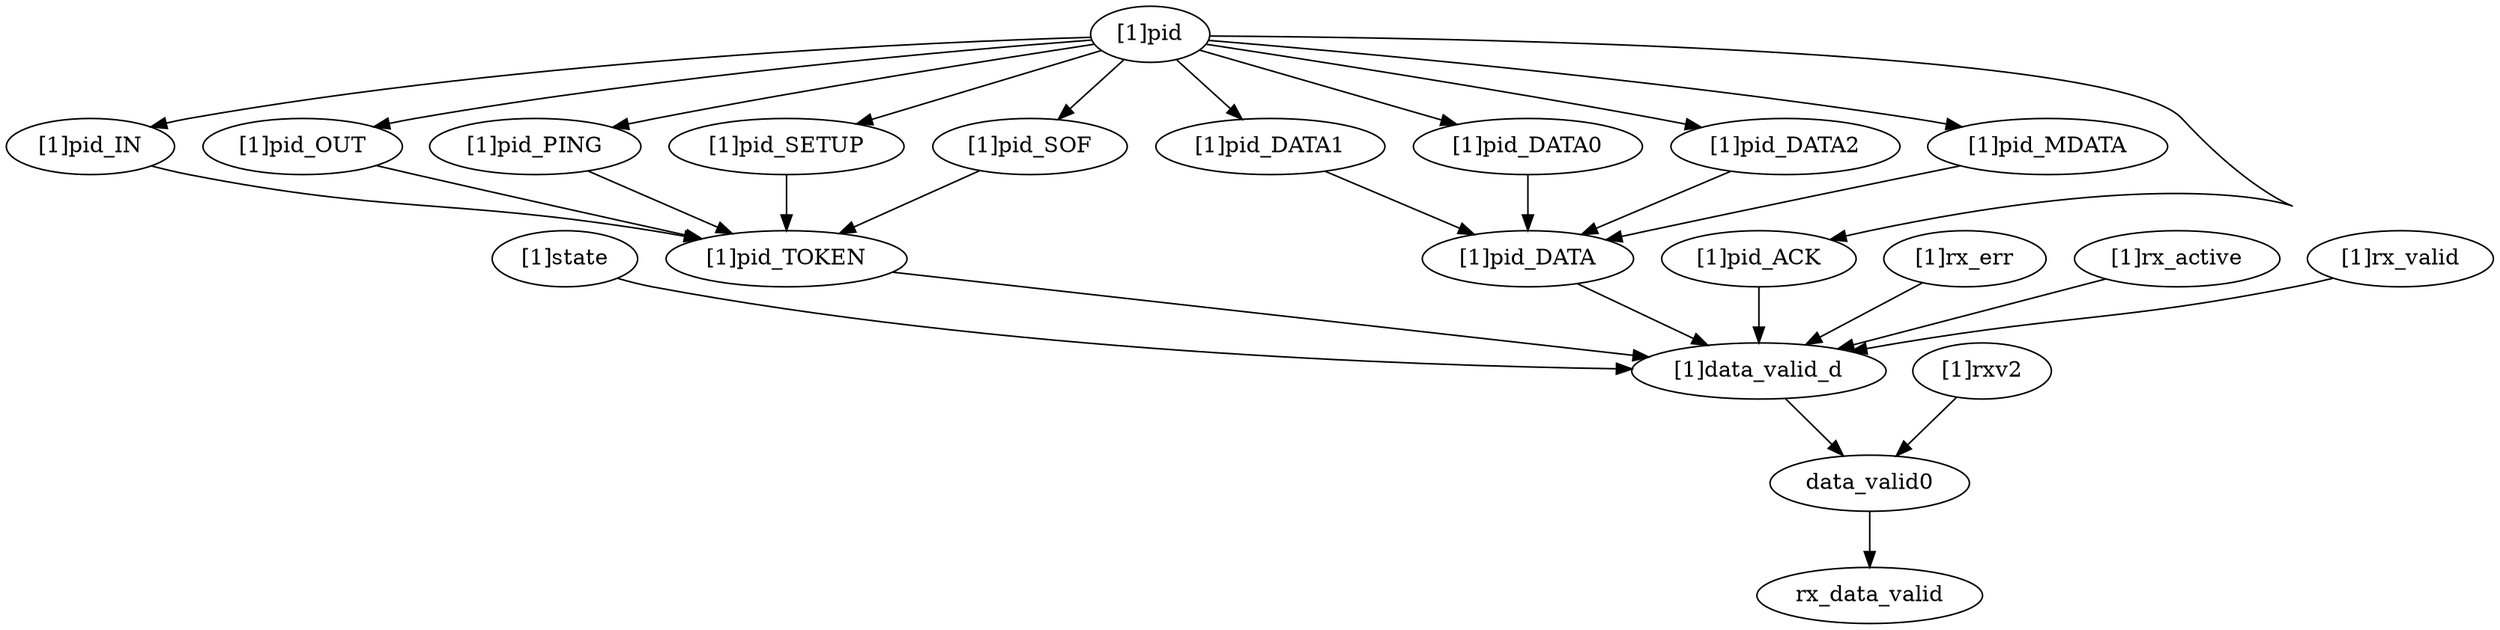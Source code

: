 strict digraph "" {
	"[1]state"	 [complexity=6,
		importance=0.141531180745,
		rank=0.0235885301242];
	"[1]data_valid_d"	 [complexity=5,
		importance=0.0558630258501,
		rank=0.01117260517];
	"[1]state" -> "[1]data_valid_d";
	"[1]pid_DATA1"	 [complexity=14,
		importance=0.0928682559301,
		rank=0.00663344685215];
	"[1]pid_DATA"	 [complexity=9,
		importance=0.0834939212395,
		rank=0.00927710235995];
	"[1]pid_DATA1" -> "[1]pid_DATA";
	"[1]rx_err"	 [complexity=18,
		importance=0.232334207657,
		rank=0.0129074559809];
	"[1]rx_err" -> "[1]data_valid_d";
	"[1]pid_IN"	 [complexity=15,
		importance=0.0975554537133,
		rank=0.00650369691422];
	"[1]pid_TOKEN"	 [complexity=9,
		importance=0.0881811190228,
		rank=0.00979790211364];
	"[1]pid_IN" -> "[1]pid_TOKEN";
	"[1]rx_active"	 [complexity=16,
		importance=0.176471181807,
		rank=0.0110294488629];
	"[1]rx_active" -> "[1]data_valid_d";
	"[1]pid"	 [complexity=9,
		importance=0.0829580855943,
		rank=0.00921756506604];
	"[1]pid" -> "[1]pid_DATA1";
	"[1]pid" -> "[1]pid_IN";
	"[1]pid_OUT"	 [complexity=15,
		importance=0.0975554537133,
		rank=0.00650369691422];
	"[1]pid" -> "[1]pid_OUT";
	"[1]pid_PING"	 [complexity=15,
		importance=0.0975554537133,
		rank=0.00650369691422];
	"[1]pid" -> "[1]pid_PING";
	"[1]pid_DATA0"	 [complexity=14,
		importance=0.0928682559301,
		rank=0.00663344685215];
	"[1]pid" -> "[1]pid_DATA0";
	"[1]pid_ACK"	 [complexity=7,
		importance=0.0652373605407,
		rank=0.00931962293438];
	"[1]pid" -> "[1]pid_ACK";
	"[1]pid_SETUP"	 [complexity=15,
		importance=0.0975554537133,
		rank=0.00650369691422];
	"[1]pid" -> "[1]pid_SETUP";
	"[1]pid_SOF"	 [complexity=15,
		importance=0.0975554537133,
		rank=0.00650369691422];
	"[1]pid" -> "[1]pid_SOF";
	"[1]pid_DATA2"	 [complexity=14,
		importance=0.0928682559301,
		rank=0.00663344685215];
	"[1]pid" -> "[1]pid_DATA2";
	"[1]pid_MDATA"	 [complexity=14,
		importance=0.0928682559301,
		rank=0.00663344685215];
	"[1]pid" -> "[1]pid_MDATA";
	"[1]pid_OUT" -> "[1]pid_TOKEN";
	"[1]rx_valid"	 [complexity=16,
		importance=0.176471181807,
		rank=0.0110294488629];
	"[1]rx_valid" -> "[1]data_valid_d";
	"[1]rxv2"	 [complexity=5,
		importance=0.0587441528578,
		rank=0.0117488305716];
	data_valid0	 [complexity=2,
		importance=0.0386829015249,
		rank=0.0193414507625];
	"[1]rxv2" -> data_valid0;
	"[1]pid_PING" -> "[1]pid_TOKEN";
	"[1]pid_DATA0" -> "[1]pid_DATA";
	"[1]pid_TOKEN" -> "[1]data_valid_d";
	rx_data_valid	 [complexity=0,
		importance=0.0188157622629,
		rank=0.0];
	"[1]pid_ACK" -> "[1]data_valid_d";
	"[1]pid_SETUP" -> "[1]pid_TOKEN";
	"[1]pid_SOF" -> "[1]pid_TOKEN";
	"[1]pid_DATA2" -> "[1]pid_DATA";
	"[1]pid_DATA" -> "[1]data_valid_d";
	data_valid0 -> rx_data_valid;
	"[1]data_valid_d" -> data_valid0;
	"[1]pid_MDATA" -> "[1]pid_DATA";
}
